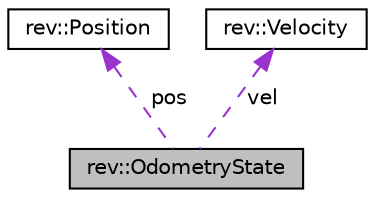 digraph "rev::OdometryState"
{
 // LATEX_PDF_SIZE
  edge [fontname="Helvetica",fontsize="10",labelfontname="Helvetica",labelfontsize="10"];
  node [fontname="Helvetica",fontsize="10",shape=record];
  Node1 [label="rev::OdometryState",height=0.2,width=0.4,color="black", fillcolor="grey75", style="filled", fontcolor="black",tooltip=" "];
  Node2 -> Node1 [dir="back",color="darkorchid3",fontsize="10",style="dashed",label=" pos" ,fontname="Helvetica"];
  Node2 [label="rev::Position",height=0.2,width=0.4,color="black", fillcolor="white", style="filled",URL="$structrev_1_1Position.html",tooltip=" "];
  Node3 -> Node1 [dir="back",color="darkorchid3",fontsize="10",style="dashed",label=" vel" ,fontname="Helvetica"];
  Node3 [label="rev::Velocity",height=0.2,width=0.4,color="black", fillcolor="white", style="filled",URL="$structrev_1_1Velocity.html",tooltip=" "];
}
